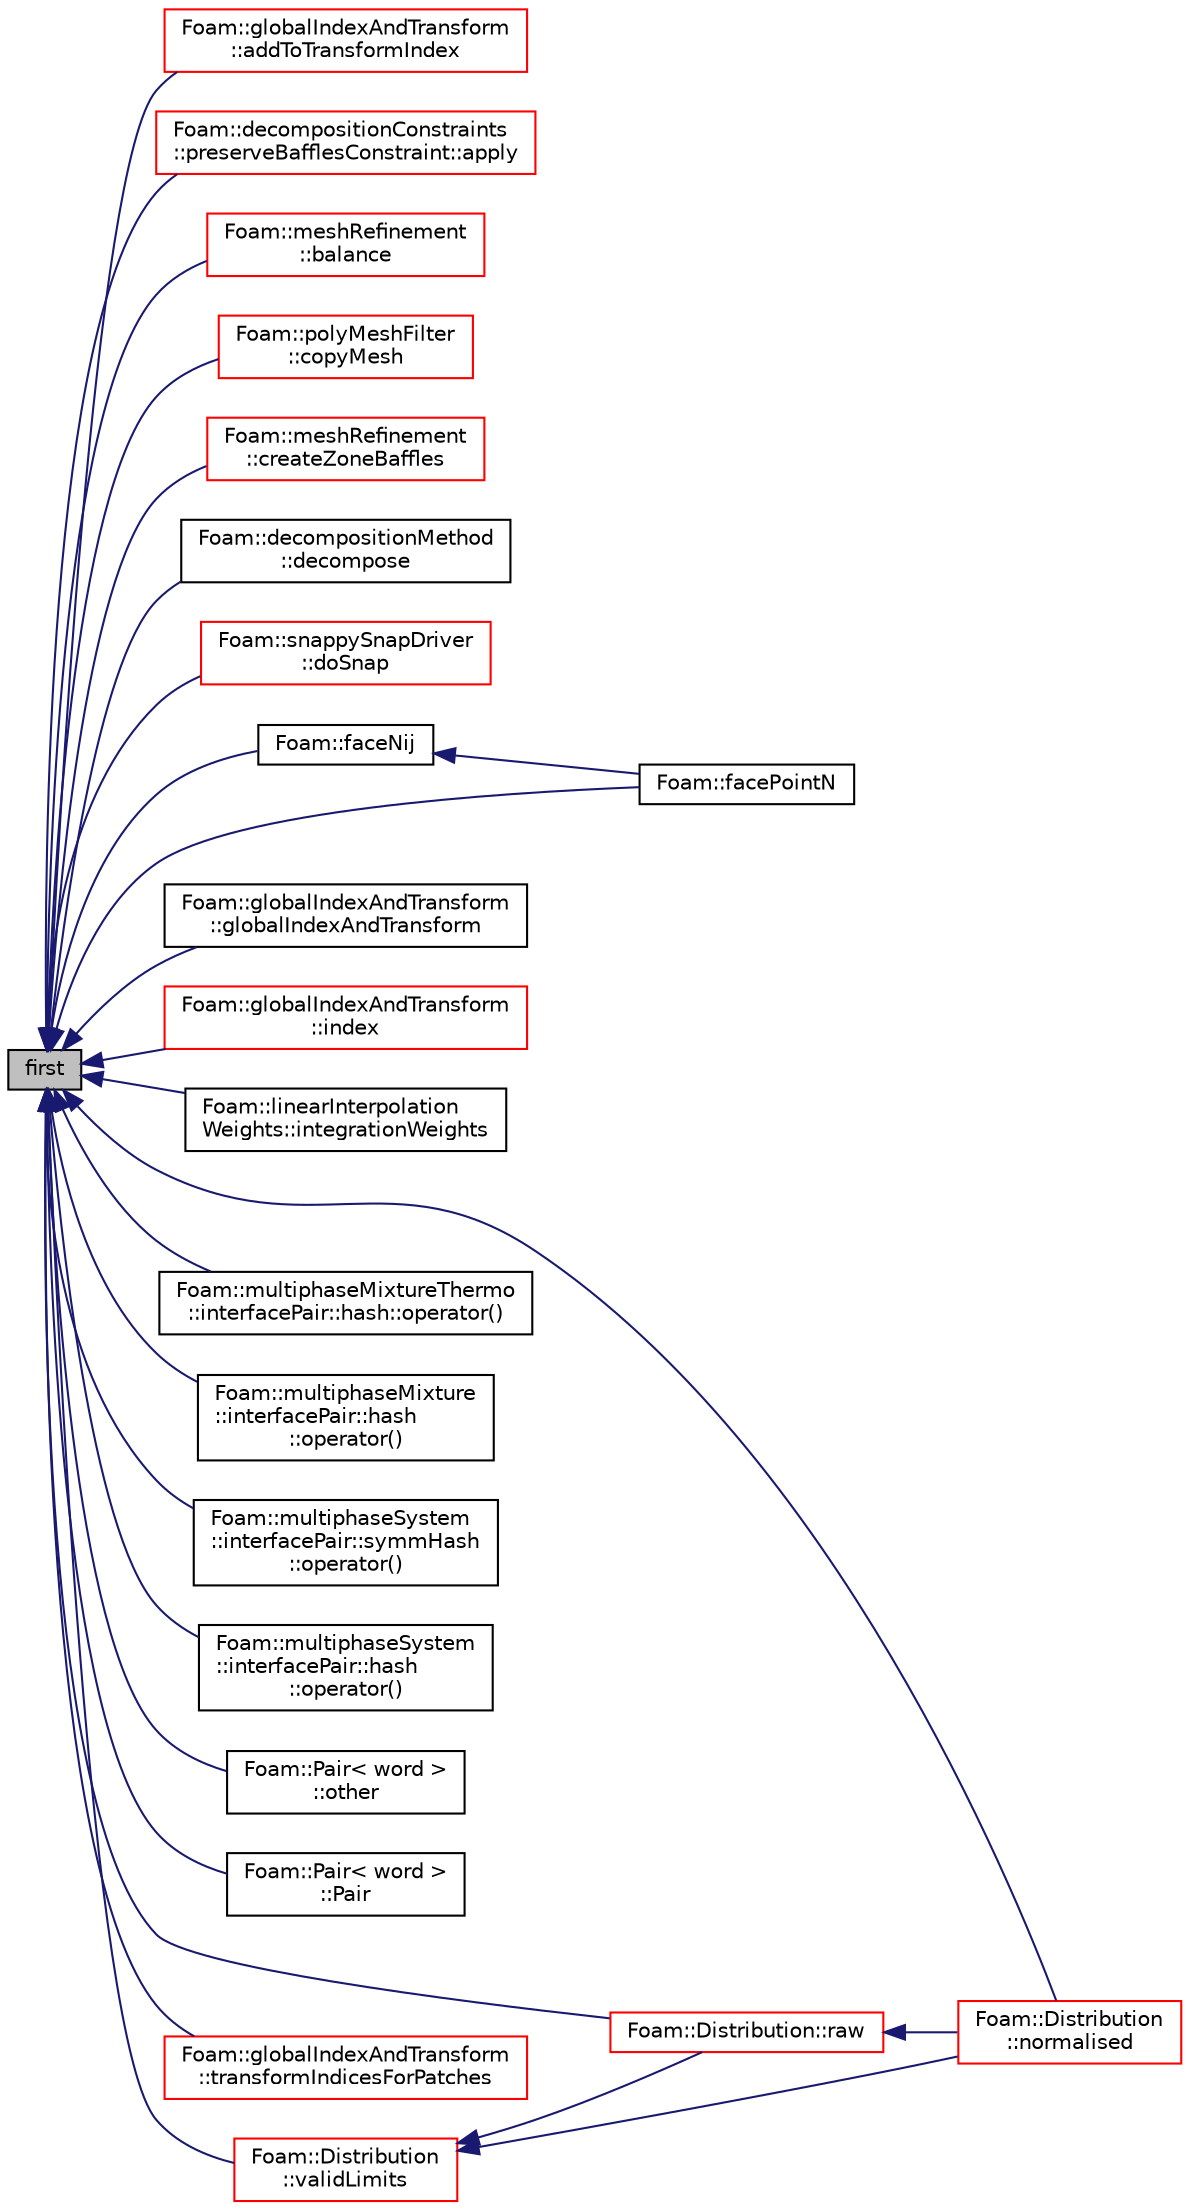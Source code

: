 digraph "first"
{
  bgcolor="transparent";
  edge [fontname="Helvetica",fontsize="10",labelfontname="Helvetica",labelfontsize="10"];
  node [fontname="Helvetica",fontsize="10",shape=record];
  rankdir="LR";
  Node9 [label="first",height=0.2,width=0.4,color="black", fillcolor="grey75", style="filled", fontcolor="black"];
  Node9 -> Node10 [dir="back",color="midnightblue",fontsize="10",style="solid",fontname="Helvetica"];
  Node10 [label="Foam::globalIndexAndTransform\l::addToTransformIndex",height=0.2,width=0.4,color="red",URL="$a28849.html#ae9329ecbff5414c32adf2e3ea298efad",tooltip="Add patch transformation to transformIndex. Return new. "];
  Node9 -> Node19 [dir="back",color="midnightblue",fontsize="10",style="solid",fontname="Helvetica"];
  Node19 [label="Foam::decompositionConstraints\l::preserveBafflesConstraint::apply",height=0.2,width=0.4,color="red",URL="$a29929.html#a37f5f686855452b8a05bb30a3eef55fc",tooltip="Apply any additional post-decomposition constraints. "];
  Node9 -> Node24 [dir="back",color="midnightblue",fontsize="10",style="solid",fontname="Helvetica"];
  Node24 [label="Foam::meshRefinement\l::balance",height=0.2,width=0.4,color="red",URL="$a25857.html#a64feb4b7a4116efb2111d5adf88b50a3",tooltip="Redecompose according to cell count. "];
  Node9 -> Node31 [dir="back",color="midnightblue",fontsize="10",style="solid",fontname="Helvetica"];
  Node31 [label="Foam::polyMeshFilter\l::copyMesh",height=0.2,width=0.4,color="red",URL="$a22357.html#a6d46f578539dd45f89a6ea89738c75b5",tooltip="Return a copy of an fvMesh. "];
  Node9 -> Node28 [dir="back",color="midnightblue",fontsize="10",style="solid",fontname="Helvetica"];
  Node28 [label="Foam::meshRefinement\l::createZoneBaffles",height=0.2,width=0.4,color="red",URL="$a25857.html#a79af0bcc267d8fda8b3f4e683cac915b",tooltip="Create baffles for faces straddling zoned surfaces. Return. "];
  Node9 -> Node33 [dir="back",color="midnightblue",fontsize="10",style="solid",fontname="Helvetica"];
  Node33 [label="Foam::decompositionMethod\l::decompose",height=0.2,width=0.4,color="black",URL="$a29949.html#a9e5348f6d62778dc2721d9646d92c3d2"];
  Node9 -> Node34 [dir="back",color="midnightblue",fontsize="10",style="solid",fontname="Helvetica"];
  Node34 [label="Foam::snappySnapDriver\l::doSnap",height=0.2,width=0.4,color="red",URL="$a25921.html#adf0870a8be4483ecdb73b26b20d027ee"];
  Node9 -> Node46 [dir="back",color="midnightblue",fontsize="10",style="solid",fontname="Helvetica"];
  Node46 [label="Foam::faceNij",height=0.2,width=0.4,color="black",URL="$a21851.html#abf407c1e6cc56bf8d511f9bb1276c64d"];
  Node46 -> Node47 [dir="back",color="midnightblue",fontsize="10",style="solid",fontname="Helvetica"];
  Node47 [label="Foam::facePointN",height=0.2,width=0.4,color="black",URL="$a21851.html#a90528f2796b25fc82f0542052e2ffec0"];
  Node9 -> Node47 [dir="back",color="midnightblue",fontsize="10",style="solid",fontname="Helvetica"];
  Node9 -> Node48 [dir="back",color="midnightblue",fontsize="10",style="solid",fontname="Helvetica"];
  Node48 [label="Foam::globalIndexAndTransform\l::globalIndexAndTransform",height=0.2,width=0.4,color="black",URL="$a28849.html#a6a82addd80d8b6487e55a787d3e0369d",tooltip="Construct from components. "];
  Node9 -> Node49 [dir="back",color="midnightblue",fontsize="10",style="solid",fontname="Helvetica"];
  Node49 [label="Foam::globalIndexAndTransform\l::index",height=0.2,width=0.4,color="red",URL="$a28849.html#ae5f27da3d24cfe83d18f00b1adc4a8de",tooltip="Index carried by the object. "];
  Node9 -> Node53 [dir="back",color="midnightblue",fontsize="10",style="solid",fontname="Helvetica"];
  Node53 [label="Foam::linearInterpolation\lWeights::integrationWeights",height=0.2,width=0.4,color="black",URL="$a27869.html#a42dece8958c346b18f6386f075da8768",tooltip="Calculate weights and indices to calculate integrand of t1..t2. "];
  Node9 -> Node54 [dir="back",color="midnightblue",fontsize="10",style="solid",fontname="Helvetica"];
  Node54 [label="Foam::Distribution\l::normalised",height=0.2,width=0.4,color="red",URL="$a27001.html#afca6f7c7669c2f125c5b4760ed9ee1c2",tooltip="Return the normalised distribution (probability density) "];
  Node9 -> Node62 [dir="back",color="midnightblue",fontsize="10",style="solid",fontname="Helvetica"];
  Node62 [label="Foam::multiphaseMixtureThermo\l::interfacePair::hash::operator()",height=0.2,width=0.4,color="black",URL="$a33013.html#a936d85c68a115cd32ff301ccad5b1fc9"];
  Node9 -> Node63 [dir="back",color="midnightblue",fontsize="10",style="solid",fontname="Helvetica"];
  Node63 [label="Foam::multiphaseMixture\l::interfacePair::hash\l::operator()",height=0.2,width=0.4,color="black",URL="$a33169.html#a936d85c68a115cd32ff301ccad5b1fc9"];
  Node9 -> Node64 [dir="back",color="midnightblue",fontsize="10",style="solid",fontname="Helvetica"];
  Node64 [label="Foam::multiphaseSystem\l::interfacePair::symmHash\l::operator()",height=0.2,width=0.4,color="black",URL="$a33153.html#a936d85c68a115cd32ff301ccad5b1fc9"];
  Node9 -> Node65 [dir="back",color="midnightblue",fontsize="10",style="solid",fontname="Helvetica"];
  Node65 [label="Foam::multiphaseSystem\l::interfacePair::hash\l::operator()",height=0.2,width=0.4,color="black",URL="$a33157.html#a936d85c68a115cd32ff301ccad5b1fc9"];
  Node9 -> Node66 [dir="back",color="midnightblue",fontsize="10",style="solid",fontname="Helvetica"];
  Node66 [label="Foam::Pair\< word \>\l::other",height=0.2,width=0.4,color="black",URL="$a28793.html#aa6818dc3a4d14b763c9ae21cdefd59a3",tooltip="Return other. "];
  Node9 -> Node67 [dir="back",color="midnightblue",fontsize="10",style="solid",fontname="Helvetica"];
  Node67 [label="Foam::Pair\< word \>\l::Pair",height=0.2,width=0.4,color="black",URL="$a28793.html#ab2954567b14e2f39fd86b58b1ecf5c40",tooltip="Construct from components. "];
  Node9 -> Node58 [dir="back",color="midnightblue",fontsize="10",style="solid",fontname="Helvetica"];
  Node58 [label="Foam::Distribution::raw",height=0.2,width=0.4,color="red",URL="$a27001.html#afb9d1727043dc3092b95717b885d99cc",tooltip="Return the distribution of the total bin weights. "];
  Node58 -> Node54 [dir="back",color="midnightblue",fontsize="10",style="solid",fontname="Helvetica"];
  Node9 -> Node15 [dir="back",color="midnightblue",fontsize="10",style="solid",fontname="Helvetica"];
  Node15 [label="Foam::globalIndexAndTransform\l::transformIndicesForPatches",height=0.2,width=0.4,color="red",URL="$a28849.html#a00076648153dc2996ad3ceebc7fd643b",tooltip="Access the all of the indices of the transform. "];
  Node9 -> Node68 [dir="back",color="midnightblue",fontsize="10",style="solid",fontname="Helvetica"];
  Node68 [label="Foam::Distribution\l::validLimits",height=0.2,width=0.4,color="red",URL="$a27001.html#ac8bcbc8e04161378829507e1262e695a",tooltip="Returns the indices of the first and last non-zero entries. "];
  Node68 -> Node54 [dir="back",color="midnightblue",fontsize="10",style="solid",fontname="Helvetica"];
  Node68 -> Node58 [dir="back",color="midnightblue",fontsize="10",style="solid",fontname="Helvetica"];
}
